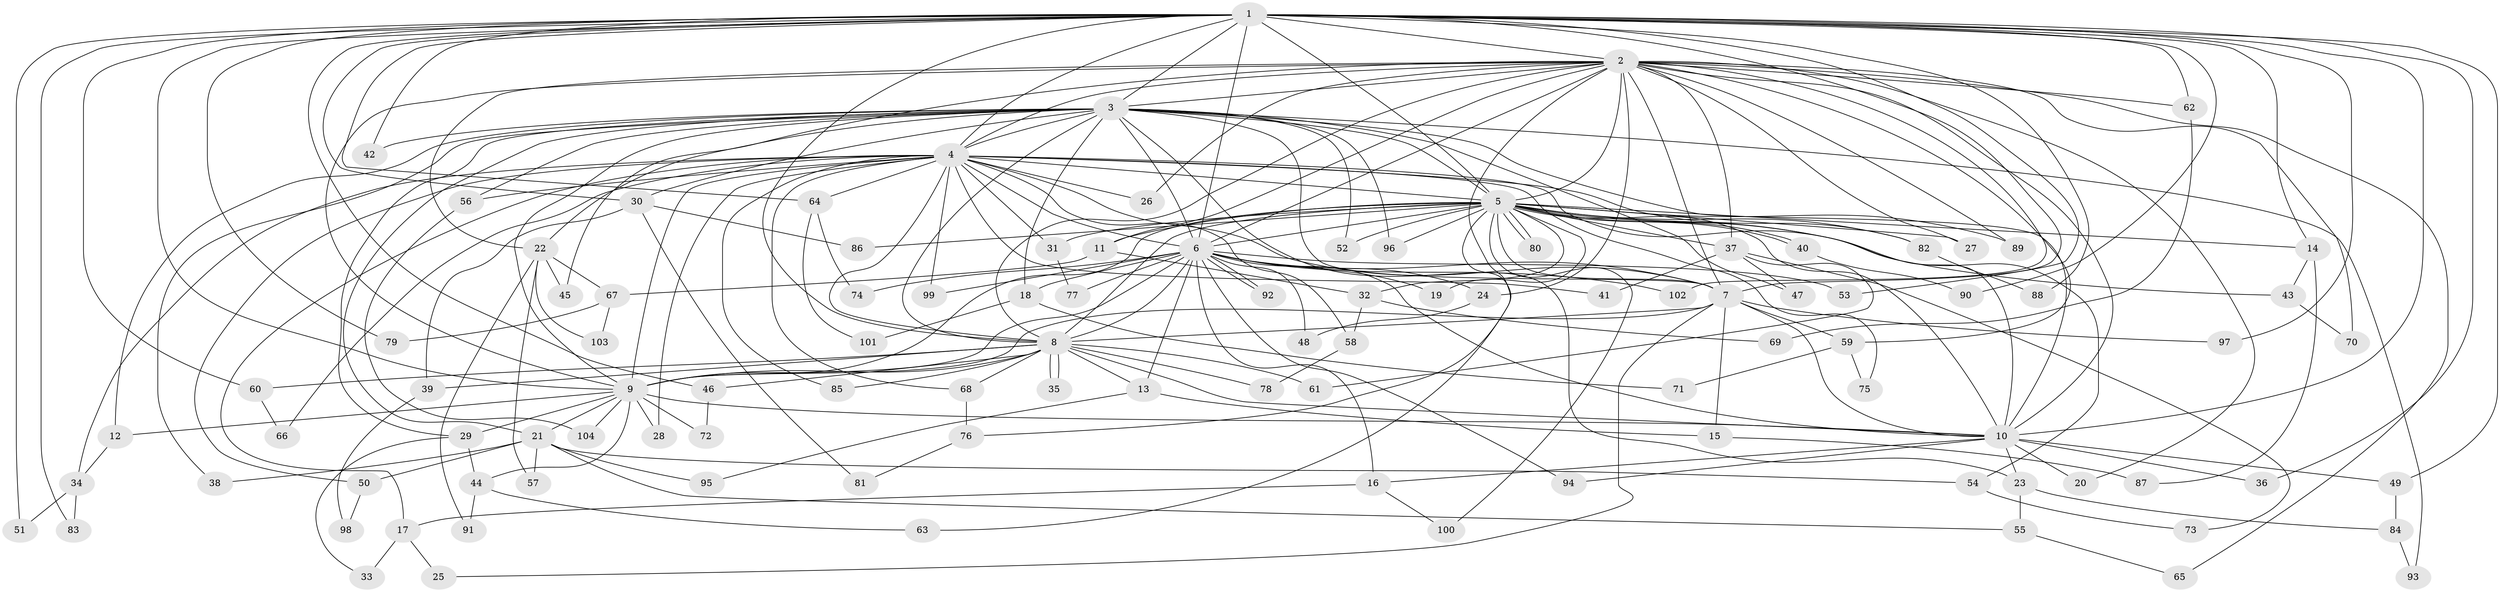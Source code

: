 // coarse degree distribution, {5: 0.11904761904761904, 18: 0.047619047619047616, 6: 0.023809523809523808, 11: 0.023809523809523808, 2: 0.14285714285714285, 8: 0.023809523809523808, 4: 0.21428571428571427, 3: 0.19047619047619047, 1: 0.07142857142857142, 15: 0.023809523809523808, 17: 0.07142857142857142, 21: 0.023809523809523808, 12: 0.023809523809523808}
// Generated by graph-tools (version 1.1) at 2025/36/03/04/25 23:36:19]
// undirected, 104 vertices, 233 edges
graph export_dot {
  node [color=gray90,style=filled];
  1;
  2;
  3;
  4;
  5;
  6;
  7;
  8;
  9;
  10;
  11;
  12;
  13;
  14;
  15;
  16;
  17;
  18;
  19;
  20;
  21;
  22;
  23;
  24;
  25;
  26;
  27;
  28;
  29;
  30;
  31;
  32;
  33;
  34;
  35;
  36;
  37;
  38;
  39;
  40;
  41;
  42;
  43;
  44;
  45;
  46;
  47;
  48;
  49;
  50;
  51;
  52;
  53;
  54;
  55;
  56;
  57;
  58;
  59;
  60;
  61;
  62;
  63;
  64;
  65;
  66;
  67;
  68;
  69;
  70;
  71;
  72;
  73;
  74;
  75;
  76;
  77;
  78;
  79;
  80;
  81;
  82;
  83;
  84;
  85;
  86;
  87;
  88;
  89;
  90;
  91;
  92;
  93;
  94;
  95;
  96;
  97;
  98;
  99;
  100;
  101;
  102;
  103;
  104;
  1 -- 2;
  1 -- 3;
  1 -- 4;
  1 -- 5;
  1 -- 6;
  1 -- 7;
  1 -- 8;
  1 -- 9;
  1 -- 10;
  1 -- 14;
  1 -- 30;
  1 -- 36;
  1 -- 42;
  1 -- 46;
  1 -- 49;
  1 -- 51;
  1 -- 53;
  1 -- 60;
  1 -- 62;
  1 -- 64;
  1 -- 79;
  1 -- 83;
  1 -- 88;
  1 -- 90;
  1 -- 97;
  2 -- 3;
  2 -- 4;
  2 -- 5;
  2 -- 6;
  2 -- 7;
  2 -- 8;
  2 -- 9;
  2 -- 10;
  2 -- 11;
  2 -- 20;
  2 -- 22;
  2 -- 24;
  2 -- 26;
  2 -- 27;
  2 -- 37;
  2 -- 45;
  2 -- 59;
  2 -- 62;
  2 -- 63;
  2 -- 65;
  2 -- 70;
  2 -- 89;
  2 -- 102;
  3 -- 4;
  3 -- 5;
  3 -- 6;
  3 -- 7;
  3 -- 8;
  3 -- 9;
  3 -- 10;
  3 -- 12;
  3 -- 18;
  3 -- 21;
  3 -- 22;
  3 -- 23;
  3 -- 29;
  3 -- 30;
  3 -- 38;
  3 -- 42;
  3 -- 47;
  3 -- 52;
  3 -- 56;
  3 -- 93;
  3 -- 96;
  4 -- 5;
  4 -- 6;
  4 -- 7;
  4 -- 8;
  4 -- 9;
  4 -- 10;
  4 -- 17;
  4 -- 26;
  4 -- 28;
  4 -- 31;
  4 -- 34;
  4 -- 41;
  4 -- 50;
  4 -- 56;
  4 -- 58;
  4 -- 64;
  4 -- 66;
  4 -- 68;
  4 -- 75;
  4 -- 82;
  4 -- 85;
  4 -- 99;
  5 -- 6;
  5 -- 7;
  5 -- 8;
  5 -- 9;
  5 -- 10;
  5 -- 11;
  5 -- 14;
  5 -- 19;
  5 -- 27;
  5 -- 31;
  5 -- 32;
  5 -- 37;
  5 -- 40;
  5 -- 40;
  5 -- 43;
  5 -- 52;
  5 -- 54;
  5 -- 76;
  5 -- 80;
  5 -- 80;
  5 -- 82;
  5 -- 86;
  5 -- 89;
  5 -- 96;
  5 -- 100;
  6 -- 7;
  6 -- 8;
  6 -- 9;
  6 -- 10;
  6 -- 13;
  6 -- 16;
  6 -- 18;
  6 -- 19;
  6 -- 24;
  6 -- 48;
  6 -- 53;
  6 -- 74;
  6 -- 77;
  6 -- 92;
  6 -- 92;
  6 -- 94;
  6 -- 99;
  6 -- 102;
  7 -- 8;
  7 -- 9;
  7 -- 10;
  7 -- 15;
  7 -- 25;
  7 -- 59;
  7 -- 97;
  8 -- 9;
  8 -- 10;
  8 -- 13;
  8 -- 35;
  8 -- 35;
  8 -- 39;
  8 -- 46;
  8 -- 60;
  8 -- 61;
  8 -- 68;
  8 -- 78;
  8 -- 85;
  9 -- 10;
  9 -- 12;
  9 -- 21;
  9 -- 28;
  9 -- 29;
  9 -- 44;
  9 -- 72;
  9 -- 104;
  10 -- 16;
  10 -- 20;
  10 -- 23;
  10 -- 36;
  10 -- 49;
  10 -- 94;
  11 -- 32;
  11 -- 67;
  12 -- 34;
  13 -- 15;
  13 -- 95;
  14 -- 43;
  14 -- 87;
  15 -- 87;
  16 -- 17;
  16 -- 100;
  17 -- 25;
  17 -- 33;
  18 -- 71;
  18 -- 101;
  21 -- 38;
  21 -- 50;
  21 -- 54;
  21 -- 55;
  21 -- 57;
  21 -- 95;
  22 -- 45;
  22 -- 57;
  22 -- 67;
  22 -- 91;
  22 -- 103;
  23 -- 55;
  23 -- 84;
  24 -- 48;
  29 -- 33;
  29 -- 44;
  30 -- 39;
  30 -- 81;
  30 -- 86;
  31 -- 77;
  32 -- 58;
  32 -- 69;
  34 -- 51;
  34 -- 83;
  37 -- 41;
  37 -- 47;
  37 -- 61;
  37 -- 73;
  39 -- 98;
  40 -- 90;
  43 -- 70;
  44 -- 63;
  44 -- 91;
  46 -- 72;
  49 -- 84;
  50 -- 98;
  54 -- 73;
  55 -- 65;
  56 -- 104;
  58 -- 78;
  59 -- 71;
  59 -- 75;
  60 -- 66;
  62 -- 69;
  64 -- 74;
  64 -- 101;
  67 -- 79;
  67 -- 103;
  68 -- 76;
  76 -- 81;
  82 -- 88;
  84 -- 93;
}
